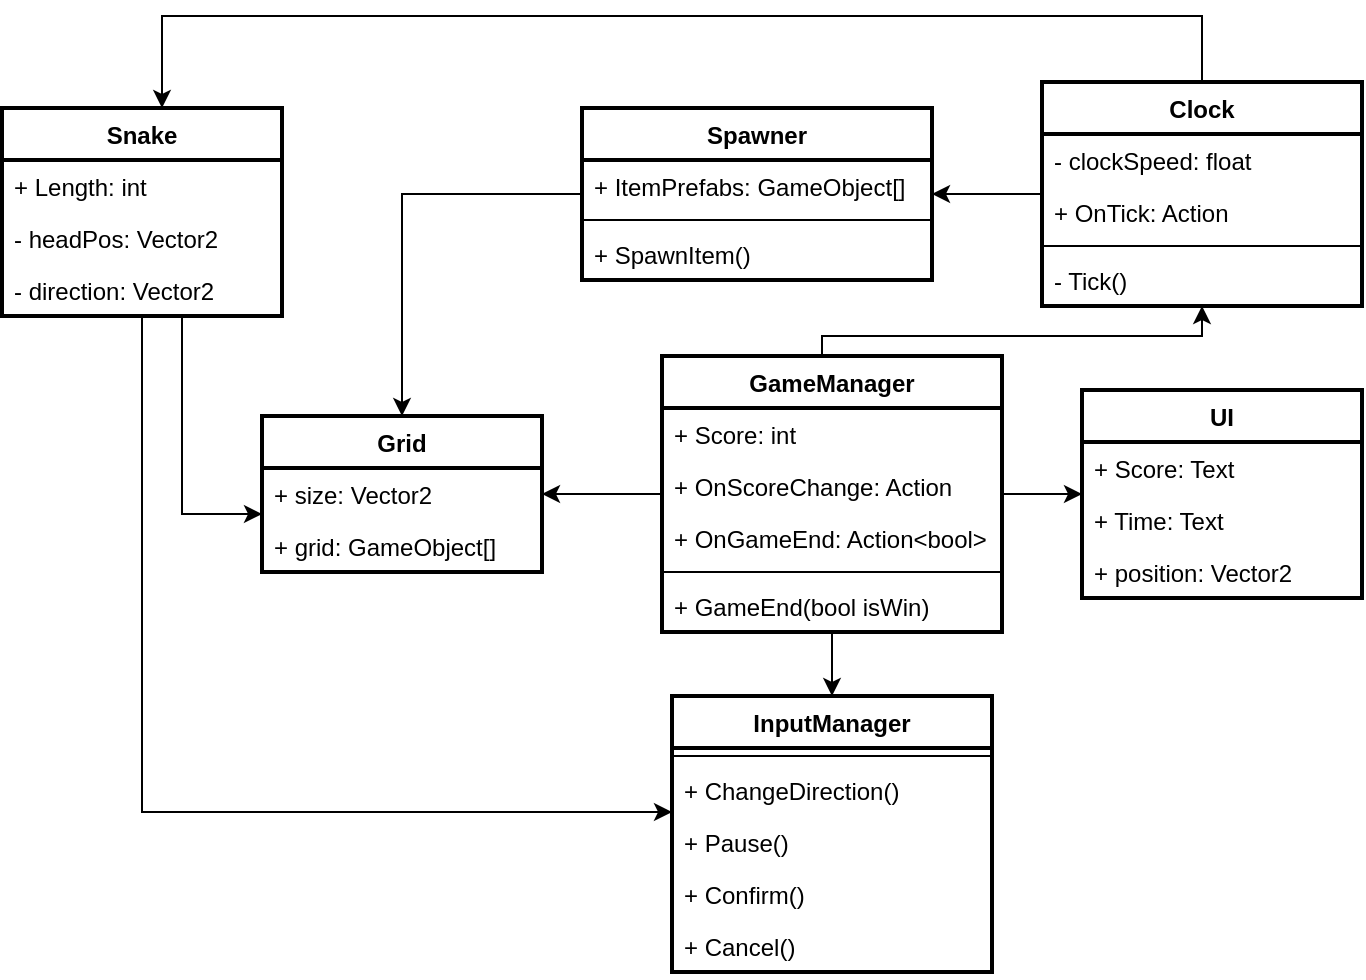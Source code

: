 <mxfile version="13.9.9" type="device" pages="2"><diagram id="CZ-XaXZlG6wkXMU4mzdc" name="Class Diagram"><mxGraphModel dx="981" dy="567" grid="1" gridSize="10" guides="1" tooltips="1" connect="1" arrows="1" fold="1" page="1" pageScale="1" pageWidth="850" pageHeight="1100" math="0" shadow="0"><root><mxCell id="0"/><mxCell id="1" parent="0"/><mxCell id="5DLFatPMaYO9xvg1iNaP-42" style="edgeStyle=orthogonalEdgeStyle;rounded=0;orthogonalLoop=1;jettySize=auto;html=1;" edge="1" parent="1" source="5DLFatPMaYO9xvg1iNaP-2" target="5DLFatPMaYO9xvg1iNaP-6"><mxGeometry relative="1" as="geometry"><Array as="points"><mxPoint x="200" y="369"/></Array></mxGeometry></mxCell><mxCell id="lysflETbDLQ5fDFCHtmb-8" style="edgeStyle=orthogonalEdgeStyle;rounded=0;orthogonalLoop=1;jettySize=auto;html=1;" edge="1" parent="1" source="5DLFatPMaYO9xvg1iNaP-2" target="lysflETbDLQ5fDFCHtmb-1"><mxGeometry relative="1" as="geometry"><Array as="points"><mxPoint x="180" y="518"/></Array></mxGeometry></mxCell><mxCell id="5DLFatPMaYO9xvg1iNaP-2" value="Snake" style="swimlane;fontStyle=1;childLayout=stackLayout;horizontal=1;startSize=26;fillColor=none;horizontalStack=0;resizeParent=1;resizeParentMax=0;resizeLast=0;collapsible=1;marginBottom=0;strokeWidth=2;" vertex="1" parent="1"><mxGeometry x="110" y="166" width="140" height="104" as="geometry"/></mxCell><mxCell id="5DLFatPMaYO9xvg1iNaP-3" value="+ Length: int" style="text;strokeColor=none;fillColor=none;align=left;verticalAlign=top;spacingLeft=4;spacingRight=4;overflow=hidden;rotatable=0;points=[[0,0.5],[1,0.5]];portConstraint=eastwest;" vertex="1" parent="5DLFatPMaYO9xvg1iNaP-2"><mxGeometry y="26" width="140" height="26" as="geometry"/></mxCell><mxCell id="5DLFatPMaYO9xvg1iNaP-4" value="- headPos: Vector2" style="text;strokeColor=none;fillColor=none;align=left;verticalAlign=top;spacingLeft=4;spacingRight=4;overflow=hidden;rotatable=0;points=[[0,0.5],[1,0.5]];portConstraint=eastwest;" vertex="1" parent="5DLFatPMaYO9xvg1iNaP-2"><mxGeometry y="52" width="140" height="26" as="geometry"/></mxCell><mxCell id="5DLFatPMaYO9xvg1iNaP-70" value="- direction: Vector2" style="text;strokeColor=none;fillColor=none;align=left;verticalAlign=top;spacingLeft=4;spacingRight=4;overflow=hidden;rotatable=0;points=[[0,0.5],[1,0.5]];portConstraint=eastwest;" vertex="1" parent="5DLFatPMaYO9xvg1iNaP-2"><mxGeometry y="78" width="140" height="26" as="geometry"/></mxCell><mxCell id="5DLFatPMaYO9xvg1iNaP-6" value="Grid" style="swimlane;fontStyle=1;childLayout=stackLayout;horizontal=1;startSize=26;fillColor=none;horizontalStack=0;resizeParent=1;resizeParentMax=0;resizeLast=0;collapsible=1;marginBottom=0;strokeWidth=2;" vertex="1" parent="1"><mxGeometry x="240" y="320" width="140" height="78" as="geometry"/></mxCell><mxCell id="5DLFatPMaYO9xvg1iNaP-7" value="+ size: Vector2" style="text;strokeColor=none;fillColor=none;align=left;verticalAlign=top;spacingLeft=4;spacingRight=4;overflow=hidden;rotatable=0;points=[[0,0.5],[1,0.5]];portConstraint=eastwest;" vertex="1" parent="5DLFatPMaYO9xvg1iNaP-6"><mxGeometry y="26" width="140" height="26" as="geometry"/></mxCell><mxCell id="5DLFatPMaYO9xvg1iNaP-8" value="+ grid: GameObject[]" style="text;strokeColor=none;fillColor=none;align=left;verticalAlign=top;spacingLeft=4;spacingRight=4;overflow=hidden;rotatable=0;points=[[0,0.5],[1,0.5]];portConstraint=eastwest;" vertex="1" parent="5DLFatPMaYO9xvg1iNaP-6"><mxGeometry y="52" width="140" height="26" as="geometry"/></mxCell><mxCell id="5DLFatPMaYO9xvg1iNaP-40" style="edgeStyle=orthogonalEdgeStyle;rounded=0;orthogonalLoop=1;jettySize=auto;html=1;" edge="1" parent="1" source="5DLFatPMaYO9xvg1iNaP-22" target="5DLFatPMaYO9xvg1iNaP-26"><mxGeometry relative="1" as="geometry"/></mxCell><mxCell id="5DLFatPMaYO9xvg1iNaP-41" style="edgeStyle=orthogonalEdgeStyle;rounded=0;orthogonalLoop=1;jettySize=auto;html=1;" edge="1" parent="1" source="5DLFatPMaYO9xvg1iNaP-22" target="5DLFatPMaYO9xvg1iNaP-2"><mxGeometry relative="1" as="geometry"><Array as="points"><mxPoint x="710" y="120"/><mxPoint x="190" y="120"/></Array></mxGeometry></mxCell><mxCell id="5DLFatPMaYO9xvg1iNaP-22" value="Clock" style="swimlane;fontStyle=1;align=center;verticalAlign=top;childLayout=stackLayout;horizontal=1;startSize=26;horizontalStack=0;resizeParent=1;resizeParentMax=0;resizeLast=0;collapsible=1;marginBottom=0;strokeWidth=2;" vertex="1" parent="1"><mxGeometry x="630" y="153" width="160" height="112" as="geometry"/></mxCell><mxCell id="5DLFatPMaYO9xvg1iNaP-23" value="- clockSpeed: float" style="text;strokeColor=none;fillColor=none;align=left;verticalAlign=top;spacingLeft=4;spacingRight=4;overflow=hidden;rotatable=0;points=[[0,0.5],[1,0.5]];portConstraint=eastwest;" vertex="1" parent="5DLFatPMaYO9xvg1iNaP-22"><mxGeometry y="26" width="160" height="26" as="geometry"/></mxCell><mxCell id="lysflETbDLQ5fDFCHtmb-10" value="+ OnTick: Action" style="text;strokeColor=none;fillColor=none;align=left;verticalAlign=top;spacingLeft=4;spacingRight=4;overflow=hidden;rotatable=0;points=[[0,0.5],[1,0.5]];portConstraint=eastwest;" vertex="1" parent="5DLFatPMaYO9xvg1iNaP-22"><mxGeometry y="52" width="160" height="26" as="geometry"/></mxCell><mxCell id="5DLFatPMaYO9xvg1iNaP-24" value="" style="line;strokeWidth=1;fillColor=none;align=left;verticalAlign=middle;spacingTop=-1;spacingLeft=3;spacingRight=3;rotatable=0;labelPosition=right;points=[];portConstraint=eastwest;" vertex="1" parent="5DLFatPMaYO9xvg1iNaP-22"><mxGeometry y="78" width="160" height="8" as="geometry"/></mxCell><mxCell id="5DLFatPMaYO9xvg1iNaP-25" value="- Tick()" style="text;strokeColor=none;fillColor=none;align=left;verticalAlign=top;spacingLeft=4;spacingRight=4;overflow=hidden;rotatable=0;points=[[0,0.5],[1,0.5]];portConstraint=eastwest;" vertex="1" parent="5DLFatPMaYO9xvg1iNaP-22"><mxGeometry y="86" width="160" height="26" as="geometry"/></mxCell><mxCell id="isda70hMFupm0TUnE1sd-3" style="edgeStyle=orthogonalEdgeStyle;rounded=0;orthogonalLoop=1;jettySize=auto;html=1;" edge="1" parent="1" source="5DLFatPMaYO9xvg1iNaP-26" target="5DLFatPMaYO9xvg1iNaP-6"><mxGeometry relative="1" as="geometry"/></mxCell><mxCell id="5DLFatPMaYO9xvg1iNaP-26" value="Spawner" style="swimlane;fontStyle=1;align=center;verticalAlign=top;childLayout=stackLayout;horizontal=1;startSize=26;horizontalStack=0;resizeParent=1;resizeParentMax=0;resizeLast=0;collapsible=1;marginBottom=0;strokeWidth=2;" vertex="1" parent="1"><mxGeometry x="400" y="166" width="175" height="86" as="geometry"/></mxCell><mxCell id="5DLFatPMaYO9xvg1iNaP-27" value="+ ItemPrefabs: GameObject[]" style="text;strokeColor=none;fillColor=none;align=left;verticalAlign=top;spacingLeft=4;spacingRight=4;overflow=hidden;rotatable=0;points=[[0,0.5],[1,0.5]];portConstraint=eastwest;" vertex="1" parent="5DLFatPMaYO9xvg1iNaP-26"><mxGeometry y="26" width="175" height="26" as="geometry"/></mxCell><mxCell id="5DLFatPMaYO9xvg1iNaP-28" value="" style="line;strokeWidth=1;fillColor=none;align=left;verticalAlign=middle;spacingTop=-1;spacingLeft=3;spacingRight=3;rotatable=0;labelPosition=right;points=[];portConstraint=eastwest;" vertex="1" parent="5DLFatPMaYO9xvg1iNaP-26"><mxGeometry y="52" width="175" height="8" as="geometry"/></mxCell><mxCell id="5DLFatPMaYO9xvg1iNaP-29" value="+ SpawnItem()" style="text;strokeColor=none;fillColor=none;align=left;verticalAlign=top;spacingLeft=4;spacingRight=4;overflow=hidden;rotatable=0;points=[[0,0.5],[1,0.5]];portConstraint=eastwest;" vertex="1" parent="5DLFatPMaYO9xvg1iNaP-26"><mxGeometry y="60" width="175" height="26" as="geometry"/></mxCell><mxCell id="5DLFatPMaYO9xvg1iNaP-43" style="edgeStyle=orthogonalEdgeStyle;rounded=0;orthogonalLoop=1;jettySize=auto;html=1;" edge="1" parent="1" source="5DLFatPMaYO9xvg1iNaP-34" target="5DLFatPMaYO9xvg1iNaP-6"><mxGeometry relative="1" as="geometry"/></mxCell><mxCell id="5DLFatPMaYO9xvg1iNaP-44" style="edgeStyle=orthogonalEdgeStyle;rounded=0;orthogonalLoop=1;jettySize=auto;html=1;" edge="1" parent="1" source="5DLFatPMaYO9xvg1iNaP-34" target="5DLFatPMaYO9xvg1iNaP-22"><mxGeometry relative="1" as="geometry"><Array as="points"><mxPoint x="520" y="280"/><mxPoint x="710" y="280"/></Array></mxGeometry></mxCell><mxCell id="5DLFatPMaYO9xvg1iNaP-60" style="edgeStyle=orthogonalEdgeStyle;rounded=0;orthogonalLoop=1;jettySize=auto;html=1;" edge="1" parent="1" source="5DLFatPMaYO9xvg1iNaP-34" target="5DLFatPMaYO9xvg1iNaP-56"><mxGeometry relative="1" as="geometry"/></mxCell><mxCell id="lysflETbDLQ5fDFCHtmb-9" style="edgeStyle=orthogonalEdgeStyle;rounded=0;orthogonalLoop=1;jettySize=auto;html=1;" edge="1" parent="1" source="5DLFatPMaYO9xvg1iNaP-34" target="lysflETbDLQ5fDFCHtmb-1"><mxGeometry relative="1" as="geometry"/></mxCell><mxCell id="5DLFatPMaYO9xvg1iNaP-34" value="GameManager" style="swimlane;fontStyle=1;align=center;verticalAlign=top;childLayout=stackLayout;horizontal=1;startSize=26;horizontalStack=0;resizeParent=1;resizeParentMax=0;resizeLast=0;collapsible=1;marginBottom=0;strokeWidth=2;" vertex="1" parent="1"><mxGeometry x="440" y="290" width="170" height="138" as="geometry"/></mxCell><mxCell id="5DLFatPMaYO9xvg1iNaP-35" value="+ Score: int" style="text;strokeColor=none;fillColor=none;align=left;verticalAlign=top;spacingLeft=4;spacingRight=4;overflow=hidden;rotatable=0;points=[[0,0.5],[1,0.5]];portConstraint=eastwest;" vertex="1" parent="5DLFatPMaYO9xvg1iNaP-34"><mxGeometry y="26" width="170" height="26" as="geometry"/></mxCell><mxCell id="lysflETbDLQ5fDFCHtmb-17" value="+ OnScoreChange: Action" style="text;strokeColor=none;fillColor=none;align=left;verticalAlign=top;spacingLeft=4;spacingRight=4;overflow=hidden;rotatable=0;points=[[0,0.5],[1,0.5]];portConstraint=eastwest;" vertex="1" parent="5DLFatPMaYO9xvg1iNaP-34"><mxGeometry y="52" width="170" height="26" as="geometry"/></mxCell><mxCell id="lysflETbDLQ5fDFCHtmb-18" value="+ OnGameEnd: Action&lt;bool&gt;" style="text;strokeColor=none;fillColor=none;align=left;verticalAlign=top;spacingLeft=4;spacingRight=4;overflow=hidden;rotatable=0;points=[[0,0.5],[1,0.5]];portConstraint=eastwest;" vertex="1" parent="5DLFatPMaYO9xvg1iNaP-34"><mxGeometry y="78" width="170" height="26" as="geometry"/></mxCell><mxCell id="5DLFatPMaYO9xvg1iNaP-36" value="" style="line;strokeWidth=1;fillColor=none;align=left;verticalAlign=middle;spacingTop=-1;spacingLeft=3;spacingRight=3;rotatable=0;labelPosition=right;points=[];portConstraint=eastwest;" vertex="1" parent="5DLFatPMaYO9xvg1iNaP-34"><mxGeometry y="104" width="170" height="8" as="geometry"/></mxCell><mxCell id="5DLFatPMaYO9xvg1iNaP-37" value="+ GameEnd(bool isWin)" style="text;strokeColor=none;fillColor=none;align=left;verticalAlign=top;spacingLeft=4;spacingRight=4;overflow=hidden;rotatable=0;points=[[0,0.5],[1,0.5]];portConstraint=eastwest;" vertex="1" parent="5DLFatPMaYO9xvg1iNaP-34"><mxGeometry y="112" width="170" height="26" as="geometry"/></mxCell><mxCell id="5DLFatPMaYO9xvg1iNaP-56" value="UI" style="swimlane;fontStyle=1;childLayout=stackLayout;horizontal=1;startSize=26;fillColor=none;horizontalStack=0;resizeParent=1;resizeParentMax=0;resizeLast=0;collapsible=1;marginBottom=0;strokeWidth=2;" vertex="1" parent="1"><mxGeometry x="650" y="307" width="140" height="104" as="geometry"/></mxCell><mxCell id="5DLFatPMaYO9xvg1iNaP-57" value="+ Score: Text" style="text;strokeColor=none;fillColor=none;align=left;verticalAlign=top;spacingLeft=4;spacingRight=4;overflow=hidden;rotatable=0;points=[[0,0.5],[1,0.5]];portConstraint=eastwest;" vertex="1" parent="5DLFatPMaYO9xvg1iNaP-56"><mxGeometry y="26" width="140" height="26" as="geometry"/></mxCell><mxCell id="5DLFatPMaYO9xvg1iNaP-58" value="+ Time: Text" style="text;strokeColor=none;fillColor=none;align=left;verticalAlign=top;spacingLeft=4;spacingRight=4;overflow=hidden;rotatable=0;points=[[0,0.5],[1,0.5]];portConstraint=eastwest;" vertex="1" parent="5DLFatPMaYO9xvg1iNaP-56"><mxGeometry y="52" width="140" height="26" as="geometry"/></mxCell><mxCell id="5DLFatPMaYO9xvg1iNaP-59" value="+ position: Vector2" style="text;strokeColor=none;fillColor=none;align=left;verticalAlign=top;spacingLeft=4;spacingRight=4;overflow=hidden;rotatable=0;points=[[0,0.5],[1,0.5]];portConstraint=eastwest;" vertex="1" parent="5DLFatPMaYO9xvg1iNaP-56"><mxGeometry y="78" width="140" height="26" as="geometry"/></mxCell><mxCell id="lysflETbDLQ5fDFCHtmb-1" value="InputManager" style="swimlane;fontStyle=1;align=center;verticalAlign=top;childLayout=stackLayout;horizontal=1;startSize=26;horizontalStack=0;resizeParent=1;resizeParentMax=0;resizeLast=0;collapsible=1;marginBottom=0;strokeWidth=2;" vertex="1" parent="1"><mxGeometry x="445" y="460" width="160" height="138" as="geometry"/></mxCell><mxCell id="lysflETbDLQ5fDFCHtmb-3" value="" style="line;strokeWidth=1;fillColor=none;align=left;verticalAlign=middle;spacingTop=-1;spacingLeft=3;spacingRight=3;rotatable=0;labelPosition=right;points=[];portConstraint=eastwest;" vertex="1" parent="lysflETbDLQ5fDFCHtmb-1"><mxGeometry y="26" width="160" height="8" as="geometry"/></mxCell><mxCell id="lysflETbDLQ5fDFCHtmb-4" value="+ ChangeDirection()" style="text;strokeColor=none;fillColor=none;align=left;verticalAlign=top;spacingLeft=4;spacingRight=4;overflow=hidden;rotatable=0;points=[[0,0.5],[1,0.5]];portConstraint=eastwest;" vertex="1" parent="lysflETbDLQ5fDFCHtmb-1"><mxGeometry y="34" width="160" height="26" as="geometry"/></mxCell><mxCell id="lysflETbDLQ5fDFCHtmb-5" value="+ Pause()" style="text;strokeColor=none;fillColor=none;align=left;verticalAlign=top;spacingLeft=4;spacingRight=4;overflow=hidden;rotatable=0;points=[[0,0.5],[1,0.5]];portConstraint=eastwest;" vertex="1" parent="lysflETbDLQ5fDFCHtmb-1"><mxGeometry y="60" width="160" height="26" as="geometry"/></mxCell><mxCell id="lysflETbDLQ5fDFCHtmb-6" value="+ Confirm()" style="text;strokeColor=none;fillColor=none;align=left;verticalAlign=top;spacingLeft=4;spacingRight=4;overflow=hidden;rotatable=0;points=[[0,0.5],[1,0.5]];portConstraint=eastwest;" vertex="1" parent="lysflETbDLQ5fDFCHtmb-1"><mxGeometry y="86" width="160" height="26" as="geometry"/></mxCell><mxCell id="lysflETbDLQ5fDFCHtmb-7" value="+ Cancel()" style="text;strokeColor=none;fillColor=none;align=left;verticalAlign=top;spacingLeft=4;spacingRight=4;overflow=hidden;rotatable=0;points=[[0,0.5],[1,0.5]];portConstraint=eastwest;" vertex="1" parent="lysflETbDLQ5fDFCHtmb-1"><mxGeometry y="112" width="160" height="26" as="geometry"/></mxCell></root></mxGraphModel></diagram><diagram id="5Kw7uRco-kNDk2PZBzP-" name="Gameplay loop"><mxGraphModel dx="981" dy="567" grid="1" gridSize="10" guides="1" tooltips="1" connect="1" arrows="1" fold="1" page="1" pageScale="1" pageWidth="850" pageHeight="1100" math="0" shadow="0"><root><mxCell id="nXwDkMb-rAbrxx70MYQN-0"/><mxCell id="nXwDkMb-rAbrxx70MYQN-1" parent="nXwDkMb-rAbrxx70MYQN-0"/><mxCell id="nXwDkMb-rAbrxx70MYQN-4" style="edgeStyle=orthogonalEdgeStyle;rounded=0;orthogonalLoop=1;jettySize=auto;html=1;" edge="1" parent="nXwDkMb-rAbrxx70MYQN-1" source="nXwDkMb-rAbrxx70MYQN-2" target="nXwDkMb-rAbrxx70MYQN-3"><mxGeometry relative="1" as="geometry"/></mxCell><mxCell id="nXwDkMb-rAbrxx70MYQN-2" value="Clock tick starts" style="rounded=0;whiteSpace=wrap;html=1;strokeWidth=2;" vertex="1" parent="nXwDkMb-rAbrxx70MYQN-1"><mxGeometry x="260" y="60" width="120" height="60" as="geometry"/></mxCell><mxCell id="nXwDkMb-rAbrxx70MYQN-6" style="edgeStyle=orthogonalEdgeStyle;rounded=0;orthogonalLoop=1;jettySize=auto;html=1;" edge="1" parent="nXwDkMb-rAbrxx70MYQN-1" source="nXwDkMb-rAbrxx70MYQN-3" target="nXwDkMb-rAbrxx70MYQN-5"><mxGeometry relative="1" as="geometry"/></mxCell><mxCell id="nXwDkMb-rAbrxx70MYQN-3" value="Snake is moved" style="rounded=0;whiteSpace=wrap;html=1;strokeWidth=2;" vertex="1" parent="nXwDkMb-rAbrxx70MYQN-1"><mxGeometry x="410" y="60" width="120" height="60" as="geometry"/></mxCell><mxCell id="nXwDkMb-rAbrxx70MYQN-8" style="edgeStyle=orthogonalEdgeStyle;rounded=0;orthogonalLoop=1;jettySize=auto;html=1;exitX=0.5;exitY=1;exitDx=0;exitDy=0;" edge="1" parent="nXwDkMb-rAbrxx70MYQN-1" source="nXwDkMb-rAbrxx70MYQN-5" target="nXwDkMb-rAbrxx70MYQN-7"><mxGeometry relative="1" as="geometry"><Array as="points"><mxPoint x="470" y="270"/></Array></mxGeometry></mxCell><mxCell id="nXwDkMb-rAbrxx70MYQN-14" style="edgeStyle=orthogonalEdgeStyle;rounded=0;orthogonalLoop=1;jettySize=auto;html=1;" edge="1" parent="nXwDkMb-rAbrxx70MYQN-1" source="nXwDkMb-rAbrxx70MYQN-5" target="nXwDkMb-rAbrxx70MYQN-16"><mxGeometry relative="1" as="geometry"><mxPoint x="560" y="260.0" as="targetPoint"/></mxGeometry></mxCell><mxCell id="nXwDkMb-rAbrxx70MYQN-5" value="obstacle&lt;br&gt;hit?" style="rhombus;whiteSpace=wrap;html=1;strokeWidth=2;" vertex="1" parent="nXwDkMb-rAbrxx70MYQN-1"><mxGeometry x="430" y="170" width="80" height="80" as="geometry"/></mxCell><mxCell id="nXwDkMb-rAbrxx70MYQN-10" style="edgeStyle=orthogonalEdgeStyle;rounded=0;orthogonalLoop=1;jettySize=auto;html=1;entryX=1;entryY=0.5;entryDx=0;entryDy=0;" edge="1" parent="nXwDkMb-rAbrxx70MYQN-1" source="nXwDkMb-rAbrxx70MYQN-7" target="nXwDkMb-rAbrxx70MYQN-37"><mxGeometry relative="1" as="geometry"><Array as="points"><mxPoint x="170" y="155"/></Array></mxGeometry></mxCell><mxCell id="nXwDkMb-rAbrxx70MYQN-7" value="Game Over screen" style="rounded=0;whiteSpace=wrap;html=1;strokeWidth=2;" vertex="1" parent="nXwDkMb-rAbrxx70MYQN-1"><mxGeometry x="110" y="250" width="120" height="60" as="geometry"/></mxCell><mxCell id="nXwDkMb-rAbrxx70MYQN-11" style="edgeStyle=orthogonalEdgeStyle;rounded=0;orthogonalLoop=1;jettySize=auto;html=1;entryX=0;entryY=0.5;entryDx=0;entryDy=0;" edge="1" parent="nXwDkMb-rAbrxx70MYQN-1" source="nXwDkMb-rAbrxx70MYQN-9" target="nXwDkMb-rAbrxx70MYQN-46"><mxGeometry relative="1" as="geometry"/></mxCell><mxCell id="nXwDkMb-rAbrxx70MYQN-9" value="New game is started" style="rounded=0;whiteSpace=wrap;html=1;strokeWidth=2;" vertex="1" parent="nXwDkMb-rAbrxx70MYQN-1"><mxGeometry x="20" y="60" width="120" height="60" as="geometry"/></mxCell><mxCell id="nXwDkMb-rAbrxx70MYQN-12" value="[yes]" style="text;html=1;align=center;verticalAlign=middle;resizable=0;points=[];autosize=1;" vertex="1" parent="nXwDkMb-rAbrxx70MYQN-1"><mxGeometry x="420" y="250" width="40" height="20" as="geometry"/></mxCell><mxCell id="nXwDkMb-rAbrxx70MYQN-15" value="[no]" style="text;html=1;align=center;verticalAlign=middle;resizable=0;points=[];autosize=1;" vertex="1" parent="nXwDkMb-rAbrxx70MYQN-1"><mxGeometry x="510" y="190" width="40" height="20" as="geometry"/></mxCell><mxCell id="nXwDkMb-rAbrxx70MYQN-18" style="edgeStyle=orthogonalEdgeStyle;rounded=0;orthogonalLoop=1;jettySize=auto;html=1;entryX=0.5;entryY=1;entryDx=0;entryDy=0;" edge="1" parent="nXwDkMb-rAbrxx70MYQN-1" source="nXwDkMb-rAbrxx70MYQN-16" target="nXwDkMb-rAbrxx70MYQN-29"><mxGeometry relative="1" as="geometry"><Array as="points"><mxPoint x="735" y="210"/></Array></mxGeometry></mxCell><mxCell id="nXwDkMb-rAbrxx70MYQN-23" style="edgeStyle=orthogonalEdgeStyle;rounded=0;orthogonalLoop=1;jettySize=auto;html=1;" edge="1" parent="nXwDkMb-rAbrxx70MYQN-1" source="nXwDkMb-rAbrxx70MYQN-16" target="nXwDkMb-rAbrxx70MYQN-22"><mxGeometry relative="1" as="geometry"><Array as="points"><mxPoint x="600" y="310"/><mxPoint x="325" y="310"/></Array></mxGeometry></mxCell><mxCell id="nXwDkMb-rAbrxx70MYQN-16" value="item taken?" style="rhombus;whiteSpace=wrap;html=1;strokeWidth=2;" vertex="1" parent="nXwDkMb-rAbrxx70MYQN-1"><mxGeometry x="560" y="170" width="80" height="80" as="geometry"/></mxCell><mxCell id="nXwDkMb-rAbrxx70MYQN-17" value="[no]" style="text;html=1;align=center;verticalAlign=middle;resizable=0;points=[];autosize=1;" vertex="1" parent="nXwDkMb-rAbrxx70MYQN-1"><mxGeometry x="650" y="190" width="40" height="20" as="geometry"/></mxCell><mxCell id="nXwDkMb-rAbrxx70MYQN-20" style="edgeStyle=orthogonalEdgeStyle;rounded=0;orthogonalLoop=1;jettySize=auto;html=1;entryX=0.5;entryY=0;entryDx=0;entryDy=0;" edge="1" parent="nXwDkMb-rAbrxx70MYQN-1" source="nXwDkMb-rAbrxx70MYQN-19" target="nXwDkMb-rAbrxx70MYQN-46"><mxGeometry relative="1" as="geometry"><Array as="points"><mxPoint x="225" y="40"/></Array></mxGeometry></mxCell><mxCell id="nXwDkMb-rAbrxx70MYQN-19" value="Wait for new clock tick" style="rounded=0;whiteSpace=wrap;html=1;strokeWidth=2;" vertex="1" parent="nXwDkMb-rAbrxx70MYQN-1"><mxGeometry x="560" y="10" width="120" height="60" as="geometry"/></mxCell><mxCell id="nXwDkMb-rAbrxx70MYQN-26" style="edgeStyle=orthogonalEdgeStyle;rounded=0;orthogonalLoop=1;jettySize=auto;html=1;" edge="1" parent="nXwDkMb-rAbrxx70MYQN-1" source="nXwDkMb-rAbrxx70MYQN-22" target="nXwDkMb-rAbrxx70MYQN-25"><mxGeometry relative="1" as="geometry"/></mxCell><mxCell id="nXwDkMb-rAbrxx70MYQN-22" value="Snake size is adjusted" style="rounded=0;whiteSpace=wrap;html=1;strokeWidth=2;" vertex="1" parent="nXwDkMb-rAbrxx70MYQN-1"><mxGeometry x="265" y="330" width="120" height="60" as="geometry"/></mxCell><mxCell id="nXwDkMb-rAbrxx70MYQN-24" value="[yes]" style="text;html=1;align=center;verticalAlign=middle;resizable=0;points=[];autosize=1;" vertex="1" parent="nXwDkMb-rAbrxx70MYQN-1"><mxGeometry x="600" y="250" width="40" height="20" as="geometry"/></mxCell><mxCell id="nXwDkMb-rAbrxx70MYQN-27" style="edgeStyle=orthogonalEdgeStyle;rounded=0;orthogonalLoop=1;jettySize=auto;html=1;entryX=1;entryY=0.5;entryDx=0;entryDy=0;" edge="1" parent="nXwDkMb-rAbrxx70MYQN-1" source="SYIgn4_cU5riN1GJ9vMh-0" target="nXwDkMb-rAbrxx70MYQN-29"><mxGeometry relative="1" as="geometry"><mxPoint x="690" y="550" as="sourcePoint"/><Array as="points"><mxPoint x="780" y="40"/></Array></mxGeometry></mxCell><mxCell id="nXwDkMb-rAbrxx70MYQN-32" style="edgeStyle=orthogonalEdgeStyle;rounded=0;orthogonalLoop=1;jettySize=auto;html=1;" edge="1" parent="nXwDkMb-rAbrxx70MYQN-1" source="nXwDkMb-rAbrxx70MYQN-25" target="nXwDkMb-rAbrxx70MYQN-34"><mxGeometry relative="1" as="geometry"><mxPoint x="600" y="360.0" as="targetPoint"/><Array as="points"><mxPoint x="590" y="360"/></Array></mxGeometry></mxCell><mxCell id="nXwDkMb-rAbrxx70MYQN-25" value="Score is adjusted" style="rounded=0;whiteSpace=wrap;html=1;strokeWidth=2;" vertex="1" parent="nXwDkMb-rAbrxx70MYQN-1"><mxGeometry x="420" y="330" width="120" height="60" as="geometry"/></mxCell><mxCell id="nXwDkMb-rAbrxx70MYQN-30" style="edgeStyle=orthogonalEdgeStyle;rounded=0;orthogonalLoop=1;jettySize=auto;html=1;" edge="1" parent="nXwDkMb-rAbrxx70MYQN-1" source="nXwDkMb-rAbrxx70MYQN-29" target="nXwDkMb-rAbrxx70MYQN-19"><mxGeometry relative="1" as="geometry"/></mxCell><mxCell id="nXwDkMb-rAbrxx70MYQN-29" value="" style="rhombus;whiteSpace=wrap;html=1;strokeWidth=2;" vertex="1" parent="nXwDkMb-rAbrxx70MYQN-1"><mxGeometry x="720" y="25" width="30" height="30" as="geometry"/></mxCell><mxCell id="nXwDkMb-rAbrxx70MYQN-41" style="edgeStyle=orthogonalEdgeStyle;rounded=0;orthogonalLoop=1;jettySize=auto;html=1;exitX=0.5;exitY=1;exitDx=0;exitDy=0;" edge="1" parent="nXwDkMb-rAbrxx70MYQN-1" source="nXwDkMb-rAbrxx70MYQN-34" target="nXwDkMb-rAbrxx70MYQN-40"><mxGeometry relative="1" as="geometry"><Array as="points"><mxPoint x="590" y="540"/><mxPoint x="170" y="540"/></Array></mxGeometry></mxCell><mxCell id="nXwDkMb-rAbrxx70MYQN-34" value="maximum&lt;br&gt;size &lt;br&gt;achieved?" style="rhombus;whiteSpace=wrap;html=1;strokeWidth=2;" vertex="1" parent="nXwDkMb-rAbrxx70MYQN-1"><mxGeometry x="540" y="410" width="100" height="100" as="geometry"/></mxCell><mxCell id="nXwDkMb-rAbrxx70MYQN-36" value="[no]" style="text;html=1;align=center;verticalAlign=middle;resizable=0;points=[];autosize=1;" vertex="1" parent="nXwDkMb-rAbrxx70MYQN-1"><mxGeometry x="640" y="440" width="40" height="20" as="geometry"/></mxCell><mxCell id="nXwDkMb-rAbrxx70MYQN-45" style="edgeStyle=orthogonalEdgeStyle;rounded=0;orthogonalLoop=1;jettySize=auto;html=1;" edge="1" parent="nXwDkMb-rAbrxx70MYQN-1" source="nXwDkMb-rAbrxx70MYQN-37" target="nXwDkMb-rAbrxx70MYQN-9"><mxGeometry relative="1" as="geometry"/></mxCell><mxCell id="nXwDkMb-rAbrxx70MYQN-37" value="" style="rhombus;whiteSpace=wrap;html=1;strokeWidth=2;" vertex="1" parent="nXwDkMb-rAbrxx70MYQN-1"><mxGeometry x="65" y="140" width="30" height="30" as="geometry"/></mxCell><mxCell id="nXwDkMb-rAbrxx70MYQN-39" value="[yes]" style="text;html=1;align=center;verticalAlign=middle;resizable=0;points=[];autosize=1;" vertex="1" parent="nXwDkMb-rAbrxx70MYQN-1"><mxGeometry x="540" y="520" width="40" height="20" as="geometry"/></mxCell><mxCell id="nXwDkMb-rAbrxx70MYQN-42" style="edgeStyle=orthogonalEdgeStyle;rounded=0;orthogonalLoop=1;jettySize=auto;html=1;entryX=0.5;entryY=1;entryDx=0;entryDy=0;" edge="1" parent="nXwDkMb-rAbrxx70MYQN-1" source="nXwDkMb-rAbrxx70MYQN-40" target="nXwDkMb-rAbrxx70MYQN-37"><mxGeometry relative="1" as="geometry"/></mxCell><mxCell id="nXwDkMb-rAbrxx70MYQN-40" value="Victory screen" style="rounded=0;whiteSpace=wrap;html=1;strokeWidth=2;" vertex="1" parent="nXwDkMb-rAbrxx70MYQN-1"><mxGeometry x="110" y="570" width="120" height="60" as="geometry"/></mxCell><mxCell id="nXwDkMb-rAbrxx70MYQN-47" style="edgeStyle=orthogonalEdgeStyle;rounded=0;orthogonalLoop=1;jettySize=auto;html=1;" edge="1" parent="nXwDkMb-rAbrxx70MYQN-1" source="nXwDkMb-rAbrxx70MYQN-46" target="nXwDkMb-rAbrxx70MYQN-2"><mxGeometry relative="1" as="geometry"/></mxCell><mxCell id="nXwDkMb-rAbrxx70MYQN-46" value="" style="rhombus;whiteSpace=wrap;html=1;strokeWidth=2;" vertex="1" parent="nXwDkMb-rAbrxx70MYQN-1"><mxGeometry x="210" y="75" width="30" height="30" as="geometry"/></mxCell><mxCell id="SYIgn4_cU5riN1GJ9vMh-2" style="edgeStyle=orthogonalEdgeStyle;rounded=0;orthogonalLoop=1;jettySize=auto;html=1;" edge="1" parent="nXwDkMb-rAbrxx70MYQN-1" source="nXwDkMb-rAbrxx70MYQN-34" target="SYIgn4_cU5riN1GJ9vMh-0"><mxGeometry relative="1" as="geometry"><Array as="points"><mxPoint x="780" y="460"/></Array></mxGeometry></mxCell><mxCell id="SYIgn4_cU5riN1GJ9vMh-0" value="New item is spawned" style="rounded=0;whiteSpace=wrap;html=1;strokeWidth=2;" vertex="1" parent="nXwDkMb-rAbrxx70MYQN-1"><mxGeometry x="720" y="310" width="120" height="60" as="geometry"/></mxCell></root></mxGraphModel></diagram></mxfile>